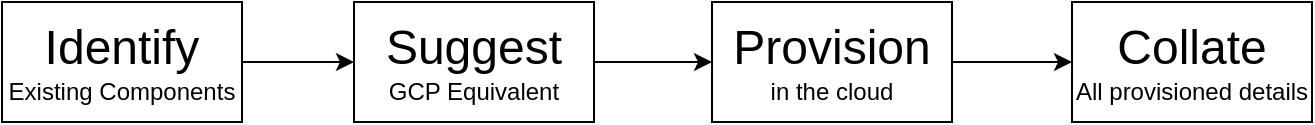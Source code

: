 <mxfile version="14.9.4" type="github">
  <diagram id="b4NF75Dsymx4aIAjA5e6" name="Page-1">
    <mxGraphModel dx="658" dy="445" grid="1" gridSize="10" guides="1" tooltips="1" connect="1" arrows="1" fold="1" page="1" pageScale="1" pageWidth="1654" pageHeight="1169" math="0" shadow="0">
      <root>
        <mxCell id="0" />
        <mxCell id="1" parent="0" />
        <mxCell id="geBveOrqPz7ReBBfCjcb-3" value="" style="edgeStyle=orthogonalEdgeStyle;rounded=0;orthogonalLoop=1;jettySize=auto;html=1;" edge="1" parent="1" source="geBveOrqPz7ReBBfCjcb-1" target="geBveOrqPz7ReBBfCjcb-2">
          <mxGeometry relative="1" as="geometry" />
        </mxCell>
        <mxCell id="geBveOrqPz7ReBBfCjcb-1" value="&lt;font&gt;&lt;span style=&quot;font-size: 24px&quot;&gt;Identify&lt;/span&gt;&lt;br&gt;&lt;font style=&quot;font-size: 12px&quot;&gt;Existing Components&lt;/font&gt;&lt;br&gt;&lt;/font&gt;" style="rounded=0;whiteSpace=wrap;html=1;" vertex="1" parent="1">
          <mxGeometry x="80" y="120" width="120" height="60" as="geometry" />
        </mxCell>
        <mxCell id="geBveOrqPz7ReBBfCjcb-5" value="" style="edgeStyle=orthogonalEdgeStyle;rounded=0;orthogonalLoop=1;jettySize=auto;html=1;" edge="1" parent="1" source="geBveOrqPz7ReBBfCjcb-2" target="geBveOrqPz7ReBBfCjcb-4">
          <mxGeometry relative="1" as="geometry" />
        </mxCell>
        <mxCell id="geBveOrqPz7ReBBfCjcb-2" value="&lt;font&gt;&lt;span style=&quot;font-size: 24px&quot;&gt;Suggest&lt;/span&gt;&lt;font style=&quot;font-size: 12px&quot;&gt;&lt;br&gt;GCP Equivalent&lt;/font&gt;&lt;br&gt;&lt;/font&gt;" style="whiteSpace=wrap;html=1;rounded=0;" vertex="1" parent="1">
          <mxGeometry x="256" y="120" width="120" height="60" as="geometry" />
        </mxCell>
        <mxCell id="geBveOrqPz7ReBBfCjcb-7" value="" style="edgeStyle=orthogonalEdgeStyle;rounded=0;orthogonalLoop=1;jettySize=auto;html=1;" edge="1" parent="1" source="geBveOrqPz7ReBBfCjcb-4" target="geBveOrqPz7ReBBfCjcb-6">
          <mxGeometry relative="1" as="geometry" />
        </mxCell>
        <mxCell id="geBveOrqPz7ReBBfCjcb-4" value="&lt;font&gt;&lt;span style=&quot;font-size: 24px&quot;&gt;Provision&lt;/span&gt;&lt;br&gt;&lt;font style=&quot;font-size: 12px&quot;&gt;in the cloud&lt;/font&gt;&lt;br&gt;&lt;/font&gt;" style="whiteSpace=wrap;html=1;rounded=0;" vertex="1" parent="1">
          <mxGeometry x="435" y="120" width="120" height="60" as="geometry" />
        </mxCell>
        <mxCell id="geBveOrqPz7ReBBfCjcb-6" value="&lt;font style=&quot;font-size: 24px&quot;&gt;Collate&lt;/font&gt;&lt;br&gt;All provisioned details" style="whiteSpace=wrap;html=1;rounded=0;" vertex="1" parent="1">
          <mxGeometry x="615" y="120" width="120" height="60" as="geometry" />
        </mxCell>
      </root>
    </mxGraphModel>
  </diagram>
</mxfile>
